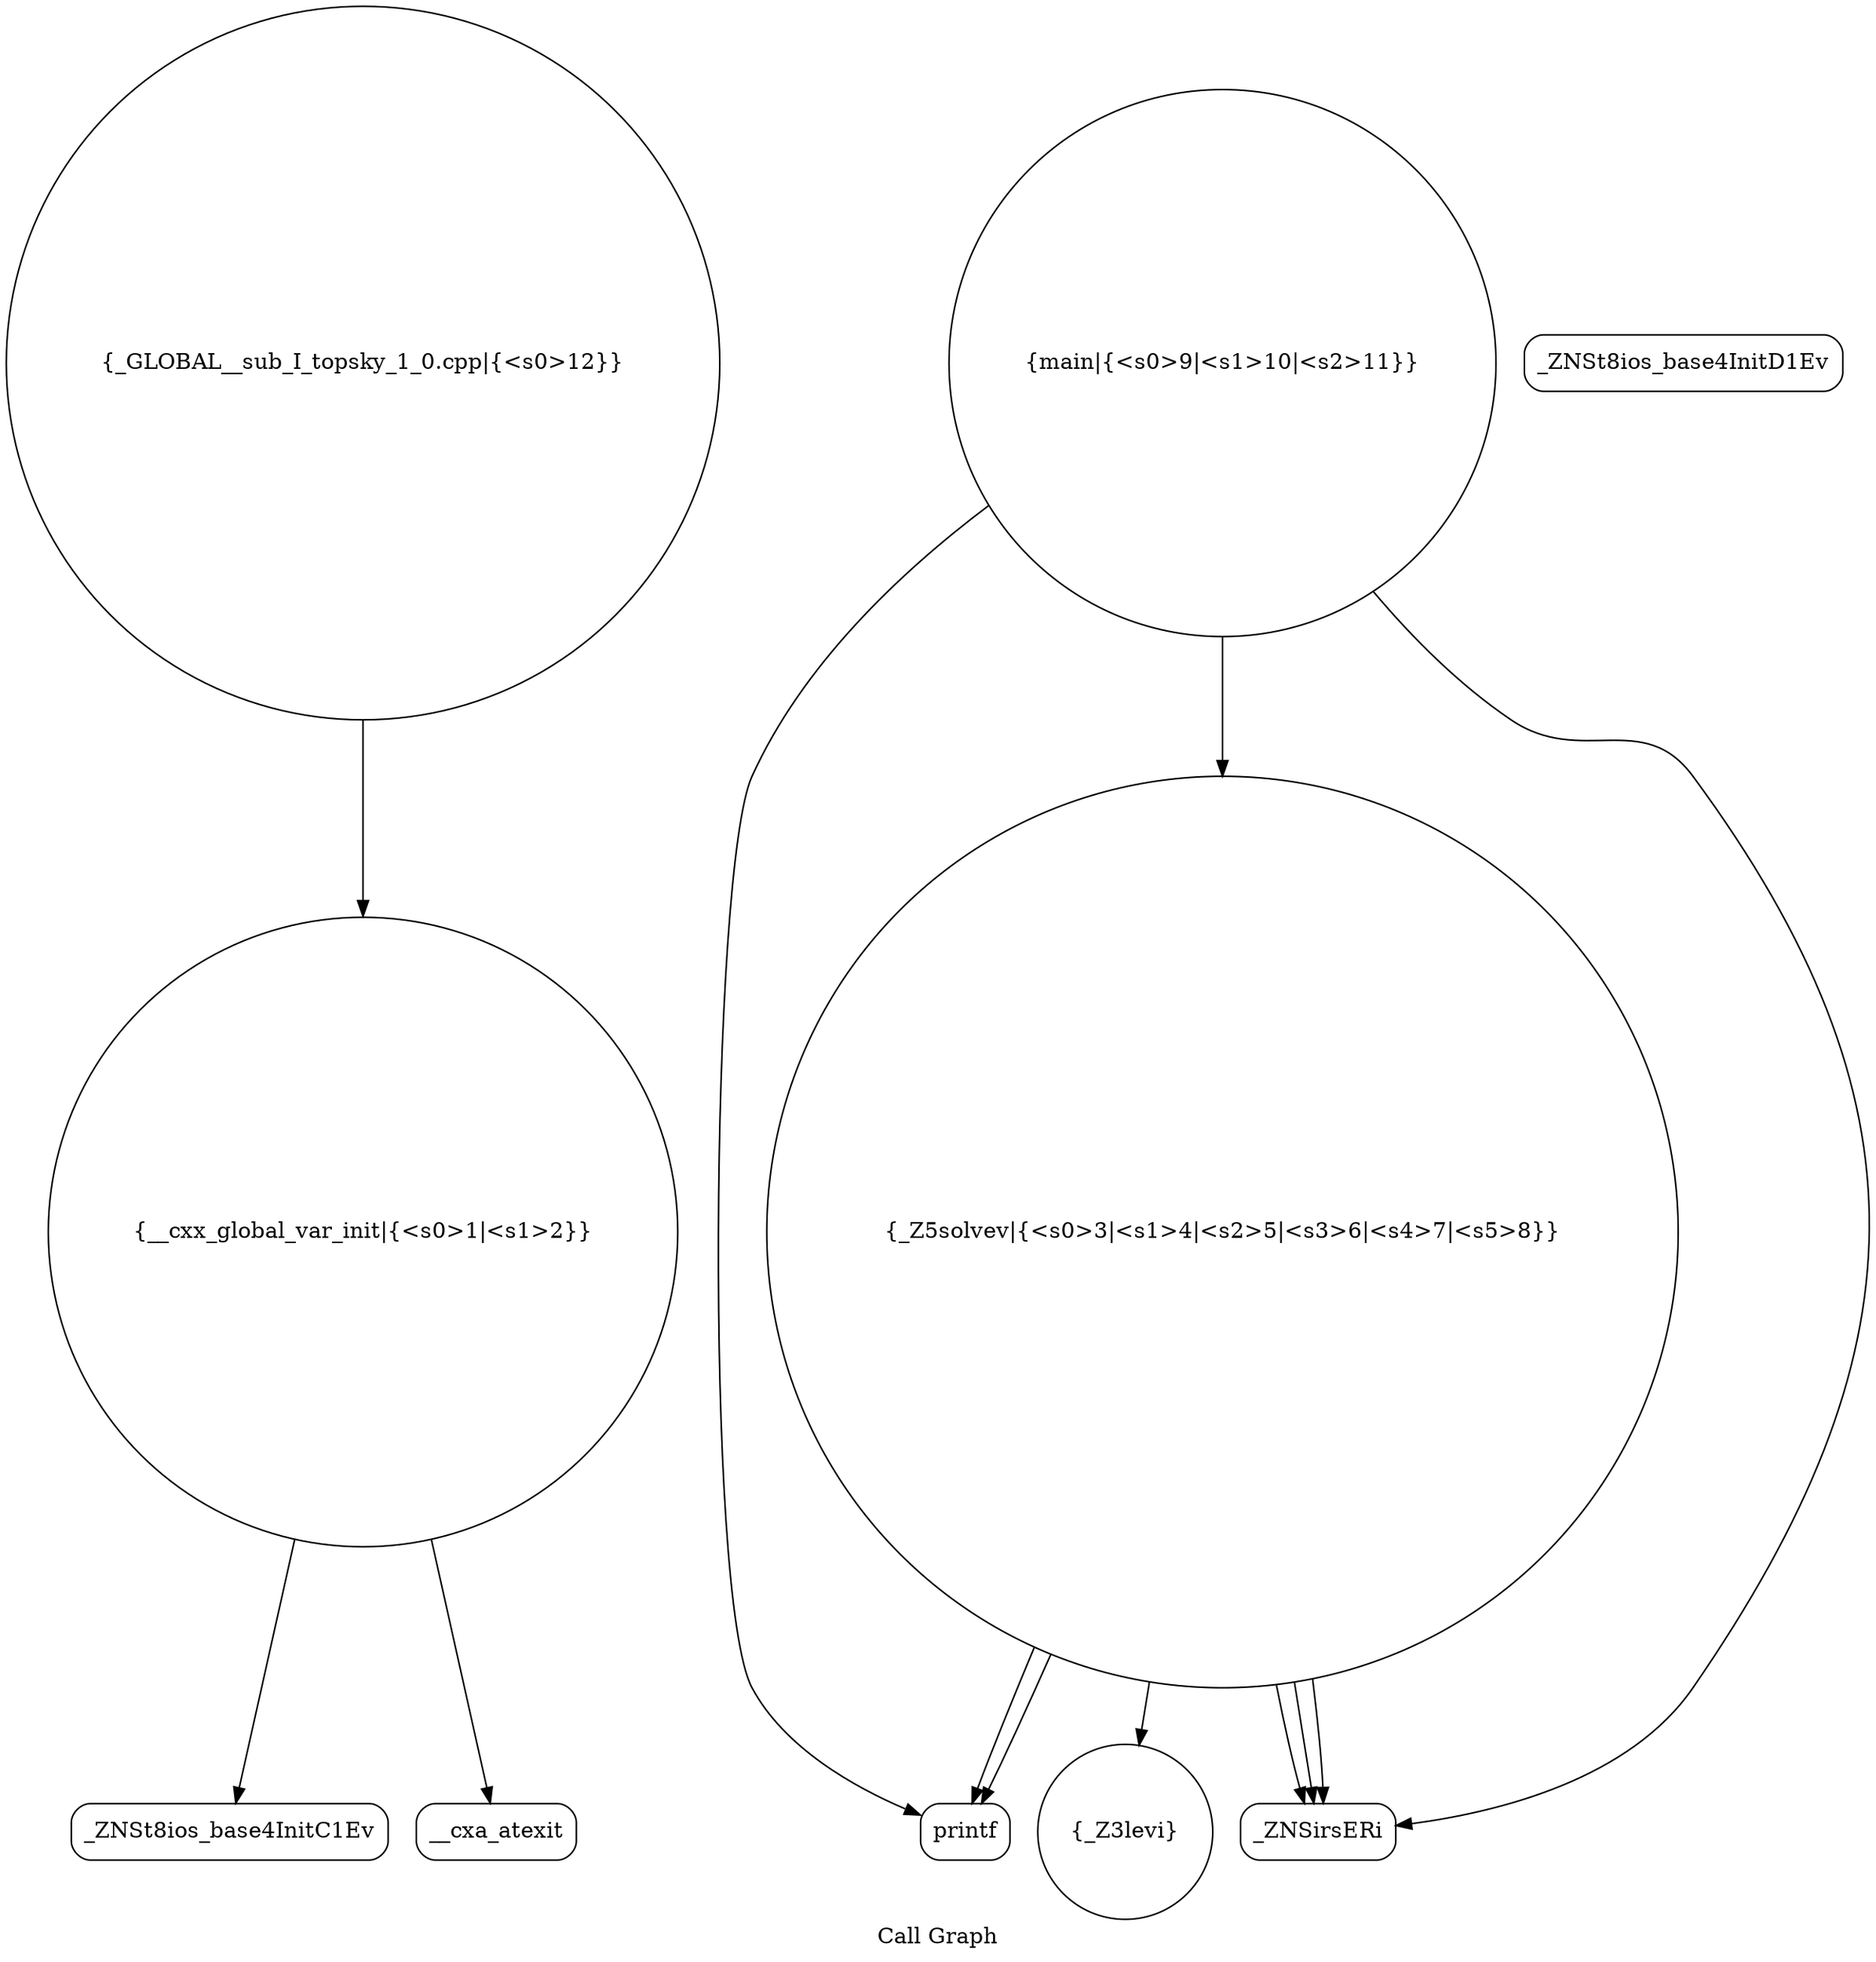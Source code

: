 digraph "Call Graph" {
	label="Call Graph";

	Node0x559e2107ee30 [shape=record,shape=circle,label="{__cxx_global_var_init|{<s0>1|<s1>2}}"];
	Node0x559e2107ee30:s0 -> Node0x559e2107f2c0[color=black];
	Node0x559e2107ee30:s1 -> Node0x559e2107f3c0[color=black];
	Node0x559e2107f5c0 [shape=record,shape=Mrecord,label="{printf}"];
	Node0x559e2107f340 [shape=record,shape=Mrecord,label="{_ZNSt8ios_base4InitD1Ev}"];
	Node0x559e2107f6c0 [shape=record,shape=circle,label="{_GLOBAL__sub_I_topsky_1_0.cpp|{<s0>12}}"];
	Node0x559e2107f6c0:s0 -> Node0x559e2107ee30[color=black];
	Node0x559e2107f440 [shape=record,shape=circle,label="{_Z3levi}"];
	Node0x559e2107f540 [shape=record,shape=Mrecord,label="{_ZNSirsERi}"];
	Node0x559e2107f2c0 [shape=record,shape=Mrecord,label="{_ZNSt8ios_base4InitC1Ev}"];
	Node0x559e2107f640 [shape=record,shape=circle,label="{main|{<s0>9|<s1>10|<s2>11}}"];
	Node0x559e2107f640:s0 -> Node0x559e2107f540[color=black];
	Node0x559e2107f640:s1 -> Node0x559e2107f5c0[color=black];
	Node0x559e2107f640:s2 -> Node0x559e2107f4c0[color=black];
	Node0x559e2107f3c0 [shape=record,shape=Mrecord,label="{__cxa_atexit}"];
	Node0x559e2107f4c0 [shape=record,shape=circle,label="{_Z5solvev|{<s0>3|<s1>4|<s2>5|<s3>6|<s4>7|<s5>8}}"];
	Node0x559e2107f4c0:s0 -> Node0x559e2107f540[color=black];
	Node0x559e2107f4c0:s1 -> Node0x559e2107f540[color=black];
	Node0x559e2107f4c0:s2 -> Node0x559e2107f540[color=black];
	Node0x559e2107f4c0:s3 -> Node0x559e2107f440[color=black];
	Node0x559e2107f4c0:s4 -> Node0x559e2107f5c0[color=black];
	Node0x559e2107f4c0:s5 -> Node0x559e2107f5c0[color=black];
}
